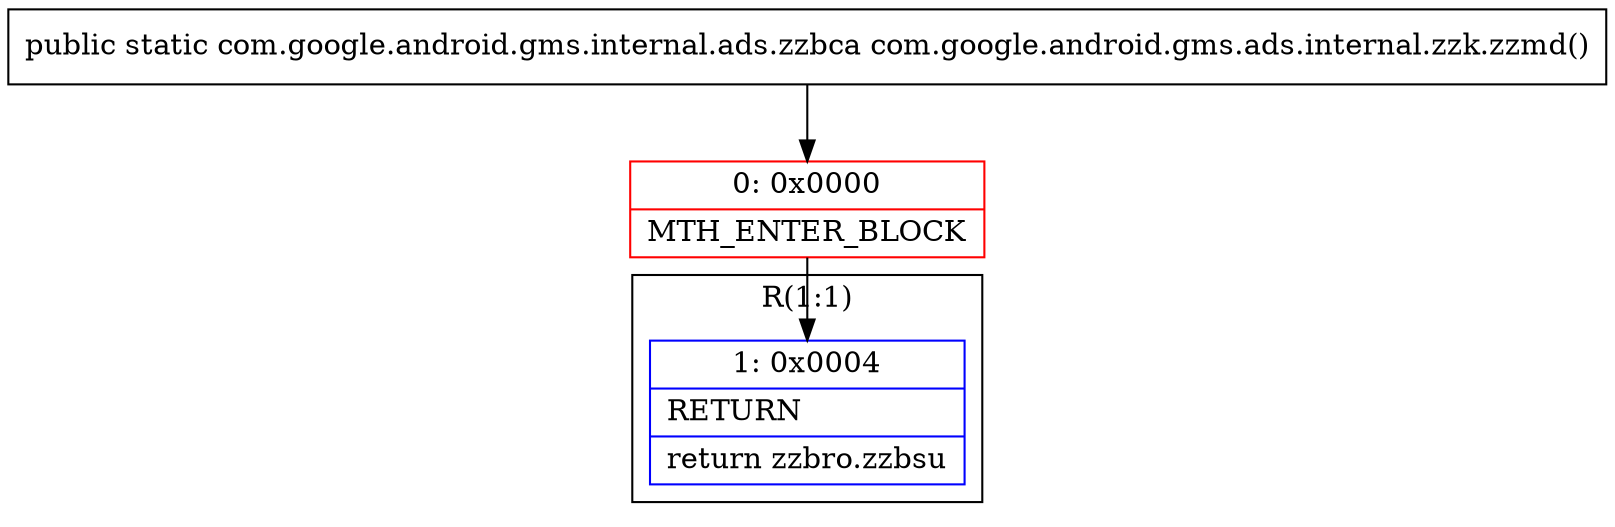 digraph "CFG forcom.google.android.gms.ads.internal.zzk.zzmd()Lcom\/google\/android\/gms\/internal\/ads\/zzbca;" {
subgraph cluster_Region_1719645366 {
label = "R(1:1)";
node [shape=record,color=blue];
Node_1 [shape=record,label="{1\:\ 0x0004|RETURN\l|return zzbro.zzbsu\l}"];
}
Node_0 [shape=record,color=red,label="{0\:\ 0x0000|MTH_ENTER_BLOCK\l}"];
MethodNode[shape=record,label="{public static com.google.android.gms.internal.ads.zzbca com.google.android.gms.ads.internal.zzk.zzmd() }"];
MethodNode -> Node_0;
Node_0 -> Node_1;
}

